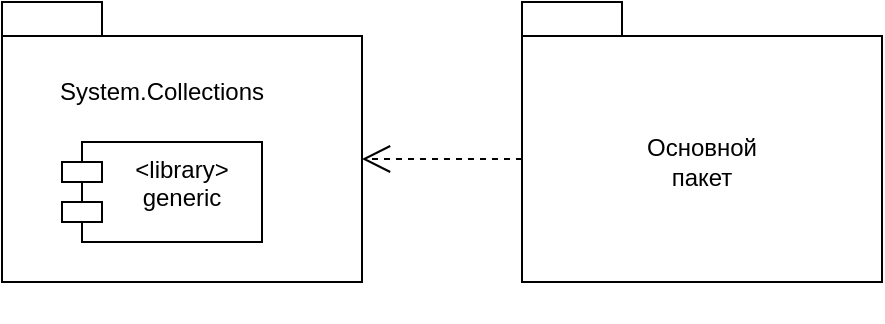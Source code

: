 <mxfile version="24.8.6">
  <diagram name="Page-1" id="b5b7bab2-c9e2-2cf4-8b2a-24fd1a2a6d21">
    <mxGraphModel dx="1433" dy="580" grid="1" gridSize="10" guides="1" tooltips="1" connect="1" arrows="1" fold="1" page="1" pageScale="1" pageWidth="827" pageHeight="1169" background="none" math="0" shadow="0">
      <root>
        <mxCell id="0" />
        <mxCell id="1" parent="0" />
        <mxCell id="6e0c8c40b5770093-7" value="" style="group" parent="1" vertex="1" connectable="0">
          <mxGeometry x="550" y="200" width="280" height="160" as="geometry" />
        </mxCell>
        <mxCell id="6e0c8c40b5770093-8" value="" style="shape=folder;fontStyle=1;spacingTop=10;tabWidth=50;tabHeight=17;tabPosition=left;html=1;rounded=0;shadow=0;comic=0;labelBackgroundColor=none;strokeWidth=1;fontFamily=Verdana;fontSize=10;align=center;" parent="6e0c8c40b5770093-7" vertex="1">
          <mxGeometry width="180" height="140" as="geometry" />
        </mxCell>
        <mxCell id="4u1Z3eDBRSlyZCAGoo01-2" value="&amp;lt;library&amp;gt;&lt;div&gt;generic&lt;/div&gt;" style="shape=module;align=left;spacingLeft=20;align=center;verticalAlign=top;whiteSpace=wrap;html=1;" vertex="1" parent="6e0c8c40b5770093-7">
          <mxGeometry x="30" y="70" width="100" height="50" as="geometry" />
        </mxCell>
        <mxCell id="4u1Z3eDBRSlyZCAGoo01-3" value="System.Collections" style="text;html=1;align=center;verticalAlign=middle;whiteSpace=wrap;rounded=0;" vertex="1" parent="6e0c8c40b5770093-7">
          <mxGeometry x="50" y="30" width="60" height="30" as="geometry" />
        </mxCell>
        <mxCell id="4u1Z3eDBRSlyZCAGoo01-5" value="" style="shape=folder;fontStyle=1;spacingTop=10;tabWidth=50;tabHeight=17;tabPosition=left;html=1;rounded=0;shadow=0;comic=0;labelBackgroundColor=none;strokeWidth=1;fontFamily=Verdana;fontSize=10;align=center;" vertex="1" parent="1">
          <mxGeometry x="810" y="200" width="180" height="140" as="geometry" />
        </mxCell>
        <mxCell id="4u1Z3eDBRSlyZCAGoo01-6" value="Основной пакет" style="text;html=1;align=center;verticalAlign=middle;whiteSpace=wrap;rounded=0;" vertex="1" parent="1">
          <mxGeometry x="870" y="265" width="60" height="30" as="geometry" />
        </mxCell>
        <mxCell id="4u1Z3eDBRSlyZCAGoo01-7" value="" style="endArrow=open;endSize=12;dashed=1;html=1;rounded=0;exitX=0;exitY=0;exitDx=0;exitDy=78.5;exitPerimeter=0;entryX=0;entryY=0;entryDx=180;entryDy=78.5;entryPerimeter=0;" edge="1" parent="1" source="4u1Z3eDBRSlyZCAGoo01-5" target="6e0c8c40b5770093-8">
          <mxGeometry width="160" relative="1" as="geometry">
            <mxPoint x="710" y="290" as="sourcePoint" />
            <mxPoint x="750" y="420" as="targetPoint" />
          </mxGeometry>
        </mxCell>
      </root>
    </mxGraphModel>
  </diagram>
</mxfile>
